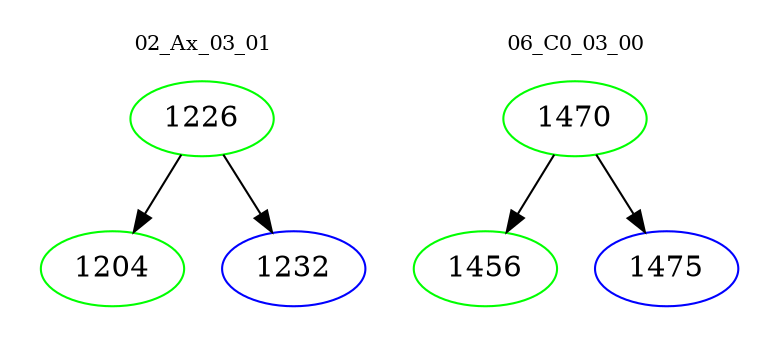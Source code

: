 digraph{
subgraph cluster_0 {
color = white
label = "02_Ax_03_01";
fontsize=10;
T0_1226 [label="1226", color="green"]
T0_1226 -> T0_1204 [color="black"]
T0_1204 [label="1204", color="green"]
T0_1226 -> T0_1232 [color="black"]
T0_1232 [label="1232", color="blue"]
}
subgraph cluster_1 {
color = white
label = "06_C0_03_00";
fontsize=10;
T1_1470 [label="1470", color="green"]
T1_1470 -> T1_1456 [color="black"]
T1_1456 [label="1456", color="green"]
T1_1470 -> T1_1475 [color="black"]
T1_1475 [label="1475", color="blue"]
}
}
